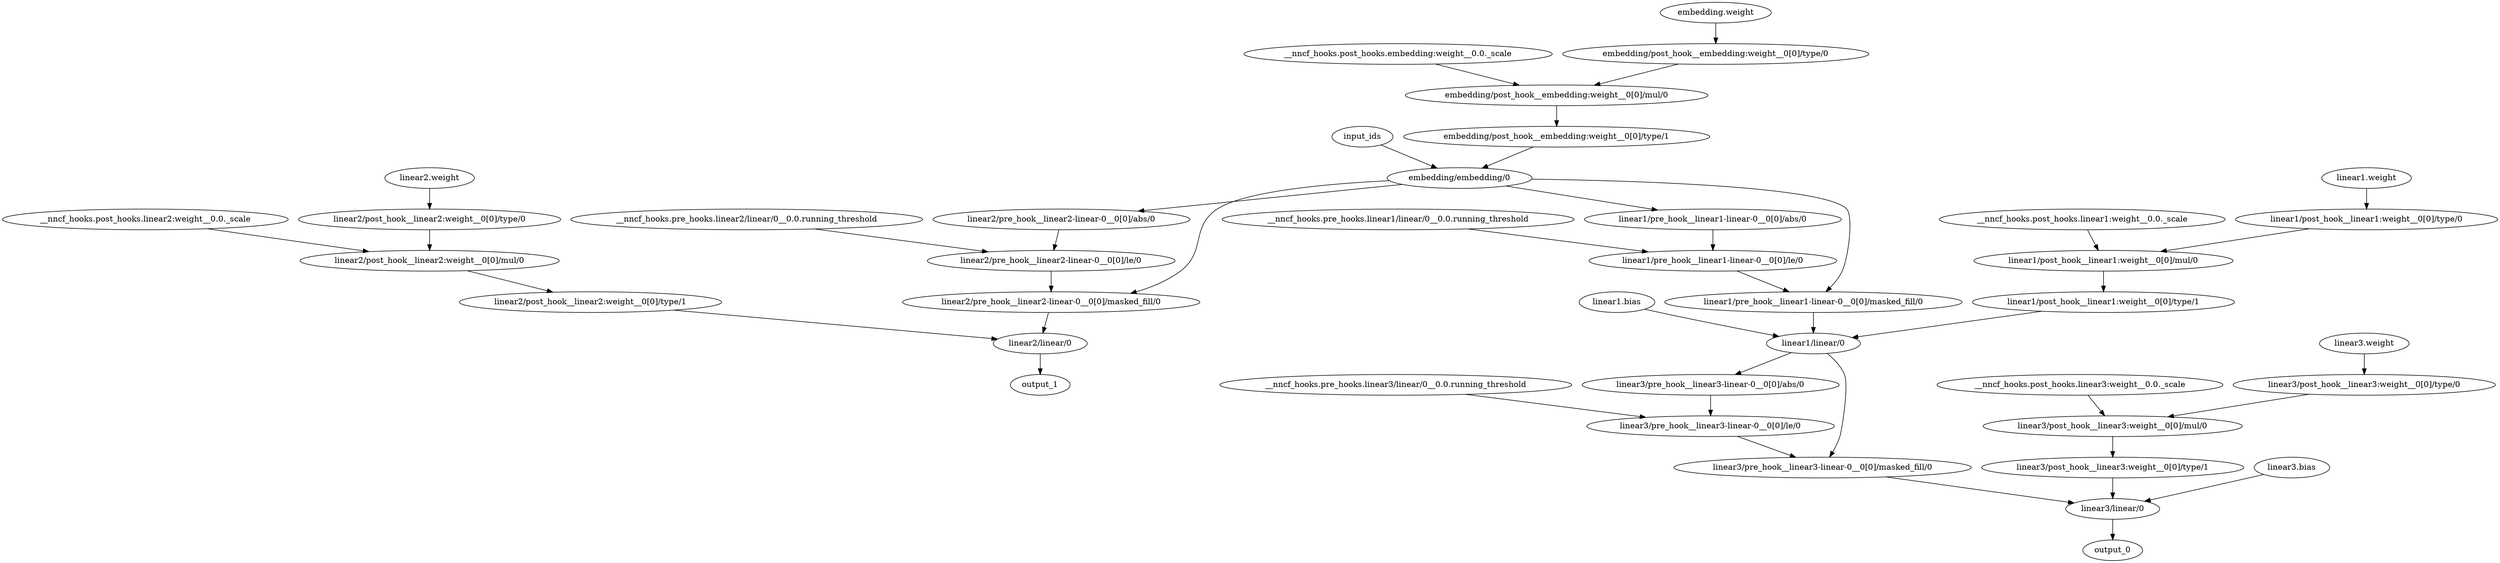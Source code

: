 strict digraph {
input_ids [id=0, type="nncf_model_input", metatype=PTInputNoopMetatype];
"embedding.weight" [id=1, type="nncf_model_const", metatype=PTConstNoopMetatype];
"__nncf_hooks.post_hooks.embedding:weight__0.0._scale" [id=2, type="nncf_model_const", metatype=PTConstNoopMetatype];
"embedding/post_hook__embedding:weight__0[0]/type/0" [id=3, type=type, metatype=UnknownMetatype];
"embedding/post_hook__embedding:weight__0[0]/mul/0" [id=4, type=mul, metatype=PTMulMetatype];
"embedding/post_hook__embedding:weight__0[0]/type/1" [id=5, type=type, metatype=UnknownMetatype];
"embedding/embedding/0" [id=6, type=embedding, metatype=PTEmbeddingMetatype];
"linear1.weight" [id=7, type="nncf_model_const", metatype=PTConstNoopMetatype];
"__nncf_hooks.post_hooks.linear1:weight__0.0._scale" [id=8, type="nncf_model_const", metatype=PTConstNoopMetatype];
"linear1/post_hook__linear1:weight__0[0]/type/0" [id=9, type=type, metatype=UnknownMetatype];
"linear1/post_hook__linear1:weight__0[0]/mul/0" [id=10, type=mul, metatype=PTMulMetatype];
"linear1/post_hook__linear1:weight__0[0]/type/1" [id=11, type=type, metatype=UnknownMetatype];
"linear1.bias" [id=12, type="nncf_model_const", metatype=PTConstNoopMetatype];
"linear1/pre_hook__linear1-linear-0__0[0]/abs/0" [id=13, type=abs, metatype=PTAbsMetatype];
"__nncf_hooks.pre_hooks.linear1/linear/0__0.0.running_threshold" [id=14, type="nncf_model_const", metatype=PTConstNoopMetatype];
"linear1/pre_hook__linear1-linear-0__0[0]/le/0" [id=15, type=le, metatype=UnknownMetatype];
"linear1/pre_hook__linear1-linear-0__0[0]/masked_fill/0" [id=16, type="masked_fill", metatype=PTScatterMetatype];
"linear1/linear/0" [id=17, type=linear, metatype=PTLinearMetatype];
"linear3.weight" [id=18, type="nncf_model_const", metatype=PTConstNoopMetatype];
"__nncf_hooks.post_hooks.linear3:weight__0.0._scale" [id=19, type="nncf_model_const", metatype=PTConstNoopMetatype];
"linear3/post_hook__linear3:weight__0[0]/type/0" [id=20, type=type, metatype=UnknownMetatype];
"linear3/post_hook__linear3:weight__0[0]/mul/0" [id=21, type=mul, metatype=PTMulMetatype];
"linear3/post_hook__linear3:weight__0[0]/type/1" [id=22, type=type, metatype=UnknownMetatype];
"linear3.bias" [id=23, type="nncf_model_const", metatype=PTConstNoopMetatype];
"linear3/pre_hook__linear3-linear-0__0[0]/abs/0" [id=24, type=abs, metatype=PTAbsMetatype];
"__nncf_hooks.pre_hooks.linear3/linear/0__0.0.running_threshold" [id=25, type="nncf_model_const", metatype=PTConstNoopMetatype];
"linear3/pre_hook__linear3-linear-0__0[0]/le/0" [id=26, type=le, metatype=UnknownMetatype];
"linear3/pre_hook__linear3-linear-0__0[0]/masked_fill/0" [id=27, type="masked_fill", metatype=PTScatterMetatype];
"linear3/linear/0" [id=28, type=linear, metatype=PTLinearMetatype];
"linear2.weight" [id=29, type="nncf_model_const", metatype=PTConstNoopMetatype];
"__nncf_hooks.post_hooks.linear2:weight__0.0._scale" [id=30, type="nncf_model_const", metatype=PTConstNoopMetatype];
"linear2/post_hook__linear2:weight__0[0]/type/0" [id=31, type=type, metatype=UnknownMetatype];
"linear2/post_hook__linear2:weight__0[0]/mul/0" [id=32, type=mul, metatype=PTMulMetatype];
"linear2/post_hook__linear2:weight__0[0]/type/1" [id=33, type=type, metatype=UnknownMetatype];
"linear2/pre_hook__linear2-linear-0__0[0]/abs/0" [id=34, type=abs, metatype=PTAbsMetatype];
"__nncf_hooks.pre_hooks.linear2/linear/0__0.0.running_threshold" [id=35, type="nncf_model_const", metatype=PTConstNoopMetatype];
"linear2/pre_hook__linear2-linear-0__0[0]/le/0" [id=36, type=le, metatype=UnknownMetatype];
"linear2/pre_hook__linear2-linear-0__0[0]/masked_fill/0" [id=37, type="masked_fill", metatype=PTScatterMetatype];
"linear2/linear/0" [id=38, type=linear, metatype=PTLinearMetatype];
output_0 [id=39, type="nncf_model_output", metatype=PTOutputNoopMetatype];
output_1 [id=40, type="nncf_model_output", metatype=PTOutputNoopMetatype];
input_ids -> "embedding/embedding/0" [dtype=int, shape="(2, 8)", out_port_id=0, in_port_id=0];
"embedding.weight" -> "embedding/post_hook__embedding:weight__0[0]/type/0" [dtype=int, shape="(32, 2)", out_port_id=0, in_port_id=0];
"__nncf_hooks.post_hooks.embedding:weight__0.0._scale" -> "embedding/post_hook__embedding:weight__0[0]/mul/0" [dtype=float, shape="(32, 1)", out_port_id=0, in_port_id=1];
"embedding/post_hook__embedding:weight__0[0]/type/0" -> "embedding/post_hook__embedding:weight__0[0]/mul/0" [dtype=float, shape="(32, 2)", out_port_id=0, in_port_id=0];
"embedding/post_hook__embedding:weight__0[0]/mul/0" -> "embedding/post_hook__embedding:weight__0[0]/type/1" [dtype=float, shape="(32, 2)", out_port_id=0, in_port_id=0];
"embedding/post_hook__embedding:weight__0[0]/type/1" -> "embedding/embedding/0" [dtype=float, shape="(32, 2)", out_port_id=0, in_port_id=1];
"embedding/embedding/0" -> "linear1/pre_hook__linear1-linear-0__0[0]/abs/0" [dtype=float, shape="(2, 8, 2)", out_port_id=0, in_port_id=0];
"embedding/embedding/0" -> "linear1/pre_hook__linear1-linear-0__0[0]/masked_fill/0" [dtype=float, shape="(2, 8, 2)", out_port_id=0, in_port_id=0];
"embedding/embedding/0" -> "linear2/pre_hook__linear2-linear-0__0[0]/abs/0" [dtype=float, shape="(2, 8, 2)", out_port_id=0, in_port_id=0];
"embedding/embedding/0" -> "linear2/pre_hook__linear2-linear-0__0[0]/masked_fill/0" [dtype=float, shape="(2, 8, 2)", out_port_id=0, in_port_id=0];
"linear1.weight" -> "linear1/post_hook__linear1:weight__0[0]/type/0" [dtype=int, shape="(3, 2)", out_port_id=0, in_port_id=0];
"__nncf_hooks.post_hooks.linear1:weight__0.0._scale" -> "linear1/post_hook__linear1:weight__0[0]/mul/0" [dtype=float, shape="(3, 1)", out_port_id=0, in_port_id=1];
"linear1/post_hook__linear1:weight__0[0]/type/0" -> "linear1/post_hook__linear1:weight__0[0]/mul/0" [dtype=float, shape="(3, 2)", out_port_id=0, in_port_id=0];
"linear1/post_hook__linear1:weight__0[0]/mul/0" -> "linear1/post_hook__linear1:weight__0[0]/type/1" [dtype=float, shape="(3, 2)", out_port_id=0, in_port_id=0];
"linear1/post_hook__linear1:weight__0[0]/type/1" -> "linear1/linear/0" [dtype=float, shape="(3, 2)", out_port_id=0, in_port_id=1];
"linear1.bias" -> "linear1/linear/0" [dtype=float, shape="(3,)", out_port_id=0, in_port_id=2];
"linear1/pre_hook__linear1-linear-0__0[0]/abs/0" -> "linear1/pre_hook__linear1-linear-0__0[0]/le/0" [dtype=float, shape="(2, 8, 2)", out_port_id=0, in_port_id=0];
"__nncf_hooks.pre_hooks.linear1/linear/0__0.0.running_threshold" -> "linear1/pre_hook__linear1-linear-0__0[0]/le/0" [dtype=float, shape="()", out_port_id=0, in_port_id=1];
"linear1/pre_hook__linear1-linear-0__0[0]/le/0" -> "linear1/pre_hook__linear1-linear-0__0[0]/masked_fill/0" [dtype=int, shape="(2, 8, 2)", out_port_id=0, in_port_id=1];
"linear1/pre_hook__linear1-linear-0__0[0]/masked_fill/0" -> "linear1/linear/0" [dtype=float, shape="(2, 8, 2)", out_port_id=0, in_port_id=0];
"linear1/linear/0" -> "linear3/pre_hook__linear3-linear-0__0[0]/abs/0" [dtype=float, shape="(2, 8, 3)", out_port_id=0, in_port_id=0];
"linear1/linear/0" -> "linear3/pre_hook__linear3-linear-0__0[0]/masked_fill/0" [dtype=float, shape="(2, 8, 3)", out_port_id=0, in_port_id=0];
"linear3.weight" -> "linear3/post_hook__linear3:weight__0[0]/type/0" [dtype=int, shape="(5, 3)", out_port_id=0, in_port_id=0];
"__nncf_hooks.post_hooks.linear3:weight__0.0._scale" -> "linear3/post_hook__linear3:weight__0[0]/mul/0" [dtype=float, shape="(5, 1)", out_port_id=0, in_port_id=1];
"linear3/post_hook__linear3:weight__0[0]/type/0" -> "linear3/post_hook__linear3:weight__0[0]/mul/0" [dtype=float, shape="(5, 3)", out_port_id=0, in_port_id=0];
"linear3/post_hook__linear3:weight__0[0]/mul/0" -> "linear3/post_hook__linear3:weight__0[0]/type/1" [dtype=float, shape="(5, 3)", out_port_id=0, in_port_id=0];
"linear3/post_hook__linear3:weight__0[0]/type/1" -> "linear3/linear/0" [dtype=float, shape="(5, 3)", out_port_id=0, in_port_id=1];
"linear3.bias" -> "linear3/linear/0" [dtype=float, shape="(5,)", out_port_id=0, in_port_id=2];
"linear3/pre_hook__linear3-linear-0__0[0]/abs/0" -> "linear3/pre_hook__linear3-linear-0__0[0]/le/0" [dtype=float, shape="(2, 8, 3)", out_port_id=0, in_port_id=0];
"__nncf_hooks.pre_hooks.linear3/linear/0__0.0.running_threshold" -> "linear3/pre_hook__linear3-linear-0__0[0]/le/0" [dtype=float, shape="()", out_port_id=0, in_port_id=1];
"linear3/pre_hook__linear3-linear-0__0[0]/le/0" -> "linear3/pre_hook__linear3-linear-0__0[0]/masked_fill/0" [dtype=int, shape="(2, 8, 3)", out_port_id=0, in_port_id=1];
"linear3/pre_hook__linear3-linear-0__0[0]/masked_fill/0" -> "linear3/linear/0" [dtype=float, shape="(2, 8, 3)", out_port_id=0, in_port_id=0];
"linear3/linear/0" -> output_0 [dtype=float, shape="(2, 8, 5)", out_port_id=0, in_port_id=0];
"linear2.weight" -> "linear2/post_hook__linear2:weight__0[0]/type/0" [dtype=int, shape="(4, 2)", out_port_id=0, in_port_id=0];
"__nncf_hooks.post_hooks.linear2:weight__0.0._scale" -> "linear2/post_hook__linear2:weight__0[0]/mul/0" [dtype=float, shape="(4, 1)", out_port_id=0, in_port_id=1];
"linear2/post_hook__linear2:weight__0[0]/type/0" -> "linear2/post_hook__linear2:weight__0[0]/mul/0" [dtype=float, shape="(4, 2)", out_port_id=0, in_port_id=0];
"linear2/post_hook__linear2:weight__0[0]/mul/0" -> "linear2/post_hook__linear2:weight__0[0]/type/1" [dtype=float, shape="(4, 2)", out_port_id=0, in_port_id=0];
"linear2/post_hook__linear2:weight__0[0]/type/1" -> "linear2/linear/0" [dtype=float, shape="(4, 2)", out_port_id=0, in_port_id=1];
"linear2/pre_hook__linear2-linear-0__0[0]/abs/0" -> "linear2/pre_hook__linear2-linear-0__0[0]/le/0" [dtype=float, shape="(2, 8, 2)", out_port_id=0, in_port_id=0];
"__nncf_hooks.pre_hooks.linear2/linear/0__0.0.running_threshold" -> "linear2/pre_hook__linear2-linear-0__0[0]/le/0" [dtype=float, shape="()", out_port_id=0, in_port_id=1];
"linear2/pre_hook__linear2-linear-0__0[0]/le/0" -> "linear2/pre_hook__linear2-linear-0__0[0]/masked_fill/0" [dtype=int, shape="(2, 8, 2)", out_port_id=0, in_port_id=1];
"linear2/pre_hook__linear2-linear-0__0[0]/masked_fill/0" -> "linear2/linear/0" [dtype=float, shape="(2, 8, 2)", out_port_id=0, in_port_id=0];
"linear2/linear/0" -> output_1 [dtype=float, shape="(2, 8, 4)", out_port_id=0, in_port_id=0];
}
